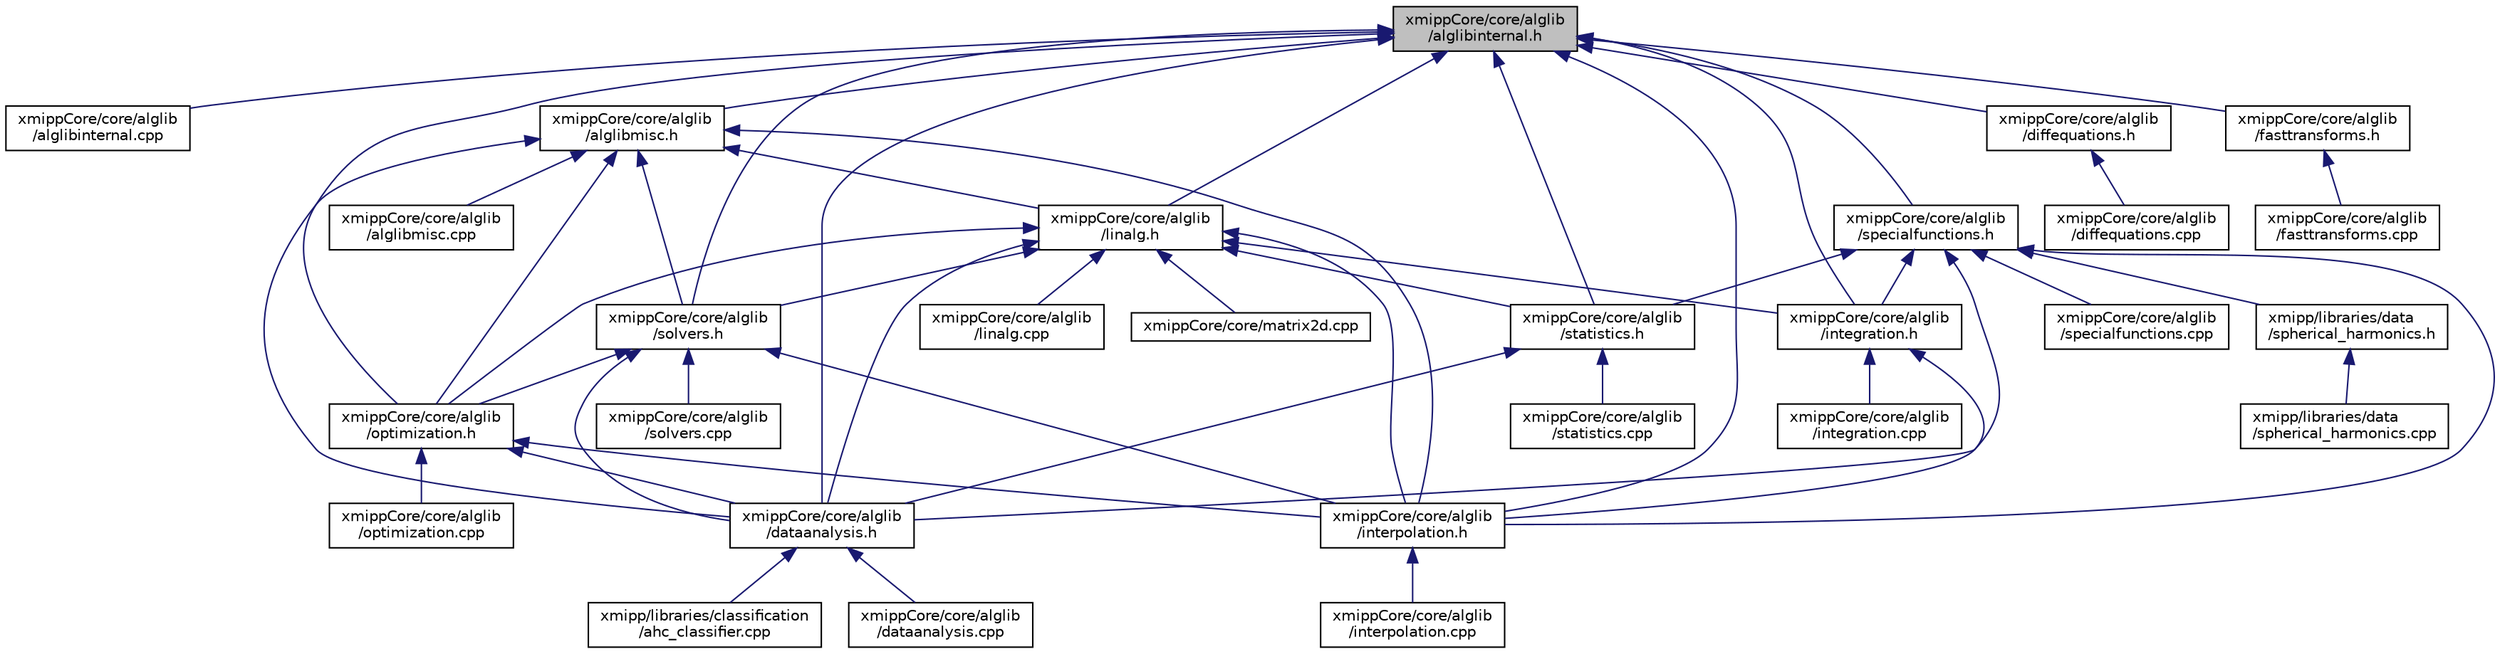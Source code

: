 digraph "xmippCore/core/alglib/alglibinternal.h"
{
  edge [fontname="Helvetica",fontsize="10",labelfontname="Helvetica",labelfontsize="10"];
  node [fontname="Helvetica",fontsize="10",shape=record];
  Node12 [label="xmippCore/core/alglib\l/alglibinternal.h",height=0.2,width=0.4,color="black", fillcolor="grey75", style="filled", fontcolor="black"];
  Node12 -> Node13 [dir="back",color="midnightblue",fontsize="10",style="solid",fontname="Helvetica"];
  Node13 [label="xmippCore/core/alglib\l/alglibinternal.cpp",height=0.2,width=0.4,color="black", fillcolor="white", style="filled",URL="$alglibinternal_8cpp.html"];
  Node12 -> Node14 [dir="back",color="midnightblue",fontsize="10",style="solid",fontname="Helvetica"];
  Node14 [label="xmippCore/core/alglib\l/alglibmisc.h",height=0.2,width=0.4,color="black", fillcolor="white", style="filled",URL="$alglibmisc_8h.html"];
  Node14 -> Node15 [dir="back",color="midnightblue",fontsize="10",style="solid",fontname="Helvetica"];
  Node15 [label="xmippCore/core/alglib\l/alglibmisc.cpp",height=0.2,width=0.4,color="black", fillcolor="white", style="filled",URL="$alglibmisc_8cpp.html"];
  Node14 -> Node16 [dir="back",color="midnightblue",fontsize="10",style="solid",fontname="Helvetica"];
  Node16 [label="xmippCore/core/alglib\l/linalg.h",height=0.2,width=0.4,color="black", fillcolor="white", style="filled",URL="$linalg_8h.html"];
  Node16 -> Node17 [dir="back",color="midnightblue",fontsize="10",style="solid",fontname="Helvetica"];
  Node17 [label="xmippCore/core/alglib\l/dataanalysis.h",height=0.2,width=0.4,color="black", fillcolor="white", style="filled",URL="$dataanalysis_8h.html"];
  Node17 -> Node18 [dir="back",color="midnightblue",fontsize="10",style="solid",fontname="Helvetica"];
  Node18 [label="xmipp/libraries/classification\l/ahc_classifier.cpp",height=0.2,width=0.4,color="black", fillcolor="white", style="filled",URL="$ahc__classifier_8cpp.html"];
  Node17 -> Node19 [dir="back",color="midnightblue",fontsize="10",style="solid",fontname="Helvetica"];
  Node19 [label="xmippCore/core/alglib\l/dataanalysis.cpp",height=0.2,width=0.4,color="black", fillcolor="white", style="filled",URL="$dataanalysis_8cpp.html"];
  Node16 -> Node20 [dir="back",color="midnightblue",fontsize="10",style="solid",fontname="Helvetica"];
  Node20 [label="xmippCore/core/alglib\l/statistics.h",height=0.2,width=0.4,color="black", fillcolor="white", style="filled",URL="$statistics_8h.html"];
  Node20 -> Node17 [dir="back",color="midnightblue",fontsize="10",style="solid",fontname="Helvetica"];
  Node20 -> Node21 [dir="back",color="midnightblue",fontsize="10",style="solid",fontname="Helvetica"];
  Node21 [label="xmippCore/core/alglib\l/statistics.cpp",height=0.2,width=0.4,color="black", fillcolor="white", style="filled",URL="$statistics_8cpp.html"];
  Node16 -> Node22 [dir="back",color="midnightblue",fontsize="10",style="solid",fontname="Helvetica"];
  Node22 [label="xmippCore/core/alglib\l/solvers.h",height=0.2,width=0.4,color="black", fillcolor="white", style="filled",URL="$solvers_8h.html"];
  Node22 -> Node17 [dir="back",color="midnightblue",fontsize="10",style="solid",fontname="Helvetica"];
  Node22 -> Node23 [dir="back",color="midnightblue",fontsize="10",style="solid",fontname="Helvetica"];
  Node23 [label="xmippCore/core/alglib\l/optimization.h",height=0.2,width=0.4,color="black", fillcolor="white", style="filled",URL="$optimization_8h.html"];
  Node23 -> Node17 [dir="back",color="midnightblue",fontsize="10",style="solid",fontname="Helvetica"];
  Node23 -> Node24 [dir="back",color="midnightblue",fontsize="10",style="solid",fontname="Helvetica"];
  Node24 [label="xmippCore/core/alglib\l/interpolation.h",height=0.2,width=0.4,color="black", fillcolor="white", style="filled",URL="$interpolation_8h.html"];
  Node24 -> Node25 [dir="back",color="midnightblue",fontsize="10",style="solid",fontname="Helvetica"];
  Node25 [label="xmippCore/core/alglib\l/interpolation.cpp",height=0.2,width=0.4,color="black", fillcolor="white", style="filled",URL="$interpolation_8cpp.html"];
  Node23 -> Node26 [dir="back",color="midnightblue",fontsize="10",style="solid",fontname="Helvetica"];
  Node26 [label="xmippCore/core/alglib\l/optimization.cpp",height=0.2,width=0.4,color="black", fillcolor="white", style="filled",URL="$optimization_8cpp.html"];
  Node22 -> Node24 [dir="back",color="midnightblue",fontsize="10",style="solid",fontname="Helvetica"];
  Node22 -> Node27 [dir="back",color="midnightblue",fontsize="10",style="solid",fontname="Helvetica"];
  Node27 [label="xmippCore/core/alglib\l/solvers.cpp",height=0.2,width=0.4,color="black", fillcolor="white", style="filled",URL="$solvers_8cpp.html"];
  Node16 -> Node23 [dir="back",color="midnightblue",fontsize="10",style="solid",fontname="Helvetica"];
  Node16 -> Node28 [dir="back",color="midnightblue",fontsize="10",style="solid",fontname="Helvetica"];
  Node28 [label="xmippCore/core/alglib\l/integration.h",height=0.2,width=0.4,color="black", fillcolor="white", style="filled",URL="$ore_2core_2alglib_2integration_8h.html"];
  Node28 -> Node29 [dir="back",color="midnightblue",fontsize="10",style="solid",fontname="Helvetica"];
  Node29 [label="xmippCore/core/alglib\l/integration.cpp",height=0.2,width=0.4,color="black", fillcolor="white", style="filled",URL="$ore_2core_2alglib_2integration_8cpp.html"];
  Node28 -> Node24 [dir="back",color="midnightblue",fontsize="10",style="solid",fontname="Helvetica"];
  Node16 -> Node24 [dir="back",color="midnightblue",fontsize="10",style="solid",fontname="Helvetica"];
  Node16 -> Node30 [dir="back",color="midnightblue",fontsize="10",style="solid",fontname="Helvetica"];
  Node30 [label="xmippCore/core/alglib\l/linalg.cpp",height=0.2,width=0.4,color="black", fillcolor="white", style="filled",URL="$linalg_8cpp.html"];
  Node16 -> Node31 [dir="back",color="midnightblue",fontsize="10",style="solid",fontname="Helvetica"];
  Node31 [label="xmippCore/core/matrix2d.cpp",height=0.2,width=0.4,color="black", fillcolor="white", style="filled",URL="$matrix2d_8cpp.html"];
  Node14 -> Node17 [dir="back",color="midnightblue",fontsize="10",style="solid",fontname="Helvetica"];
  Node14 -> Node22 [dir="back",color="midnightblue",fontsize="10",style="solid",fontname="Helvetica"];
  Node14 -> Node23 [dir="back",color="midnightblue",fontsize="10",style="solid",fontname="Helvetica"];
  Node14 -> Node24 [dir="back",color="midnightblue",fontsize="10",style="solid",fontname="Helvetica"];
  Node12 -> Node17 [dir="back",color="midnightblue",fontsize="10",style="solid",fontname="Helvetica"];
  Node12 -> Node16 [dir="back",color="midnightblue",fontsize="10",style="solid",fontname="Helvetica"];
  Node12 -> Node20 [dir="back",color="midnightblue",fontsize="10",style="solid",fontname="Helvetica"];
  Node12 -> Node32 [dir="back",color="midnightblue",fontsize="10",style="solid",fontname="Helvetica"];
  Node32 [label="xmippCore/core/alglib\l/specialfunctions.h",height=0.2,width=0.4,color="black", fillcolor="white", style="filled",URL="$specialfunctions_8h.html"];
  Node32 -> Node33 [dir="back",color="midnightblue",fontsize="10",style="solid",fontname="Helvetica"];
  Node33 [label="xmipp/libraries/data\l/spherical_harmonics.h",height=0.2,width=0.4,color="black", fillcolor="white", style="filled",URL="$spherical__harmonics_8h.html"];
  Node33 -> Node34 [dir="back",color="midnightblue",fontsize="10",style="solid",fontname="Helvetica"];
  Node34 [label="xmipp/libraries/data\l/spherical_harmonics.cpp",height=0.2,width=0.4,color="black", fillcolor="white", style="filled",URL="$spherical__harmonics_8cpp.html"];
  Node32 -> Node20 [dir="back",color="midnightblue",fontsize="10",style="solid",fontname="Helvetica"];
  Node32 -> Node17 [dir="back",color="midnightblue",fontsize="10",style="solid",fontname="Helvetica"];
  Node32 -> Node28 [dir="back",color="midnightblue",fontsize="10",style="solid",fontname="Helvetica"];
  Node32 -> Node24 [dir="back",color="midnightblue",fontsize="10",style="solid",fontname="Helvetica"];
  Node32 -> Node35 [dir="back",color="midnightblue",fontsize="10",style="solid",fontname="Helvetica"];
  Node35 [label="xmippCore/core/alglib\l/specialfunctions.cpp",height=0.2,width=0.4,color="black", fillcolor="white", style="filled",URL="$specialfunctions_8cpp.html"];
  Node12 -> Node22 [dir="back",color="midnightblue",fontsize="10",style="solid",fontname="Helvetica"];
  Node12 -> Node23 [dir="back",color="midnightblue",fontsize="10",style="solid",fontname="Helvetica"];
  Node12 -> Node36 [dir="back",color="midnightblue",fontsize="10",style="solid",fontname="Helvetica"];
  Node36 [label="xmippCore/core/alglib\l/diffequations.h",height=0.2,width=0.4,color="black", fillcolor="white", style="filled",URL="$diffequations_8h.html"];
  Node36 -> Node37 [dir="back",color="midnightblue",fontsize="10",style="solid",fontname="Helvetica"];
  Node37 [label="xmippCore/core/alglib\l/diffequations.cpp",height=0.2,width=0.4,color="black", fillcolor="white", style="filled",URL="$diffequations_8cpp.html"];
  Node12 -> Node38 [dir="back",color="midnightblue",fontsize="10",style="solid",fontname="Helvetica"];
  Node38 [label="xmippCore/core/alglib\l/fasttransforms.h",height=0.2,width=0.4,color="black", fillcolor="white", style="filled",URL="$fasttransforms_8h.html"];
  Node38 -> Node39 [dir="back",color="midnightblue",fontsize="10",style="solid",fontname="Helvetica"];
  Node39 [label="xmippCore/core/alglib\l/fasttransforms.cpp",height=0.2,width=0.4,color="black", fillcolor="white", style="filled",URL="$fasttransforms_8cpp.html"];
  Node12 -> Node28 [dir="back",color="midnightblue",fontsize="10",style="solid",fontname="Helvetica"];
  Node12 -> Node24 [dir="back",color="midnightblue",fontsize="10",style="solid",fontname="Helvetica"];
}

